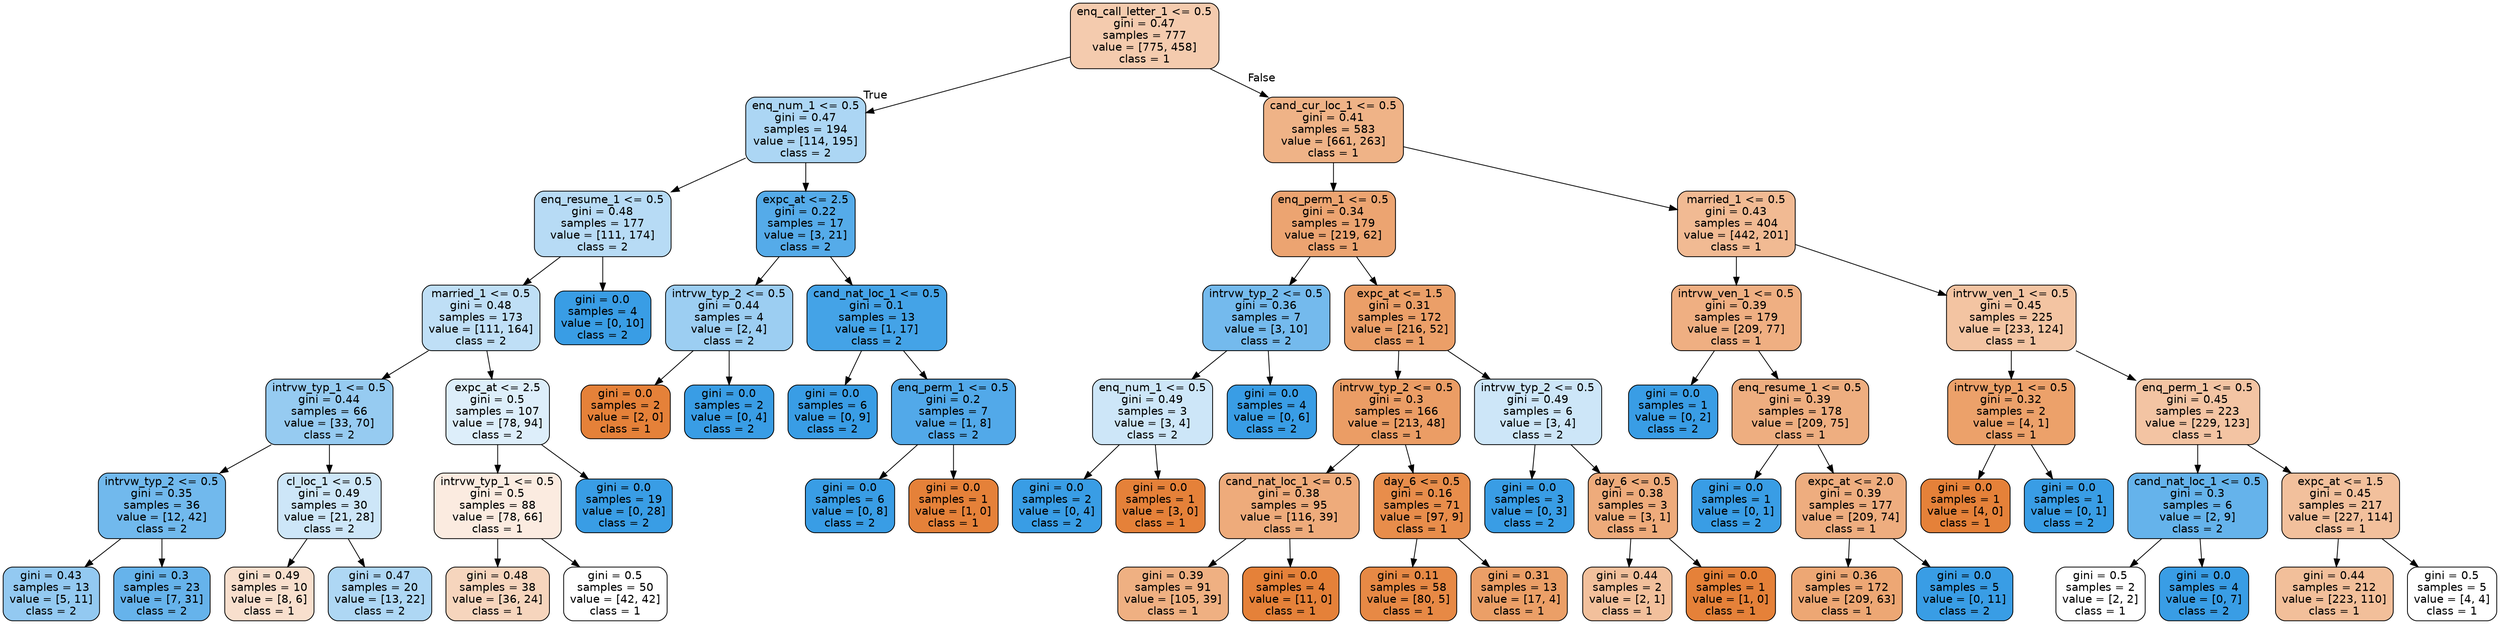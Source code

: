 digraph Tree {
node [shape=box, style="filled, rounded", color="black", fontname=helvetica] ;
edge [fontname=helvetica] ;
0 [label="enq_call_letter_1 <= 0.5\ngini = 0.47\nsamples = 777\nvalue = [775, 458]\nclass = 1", fillcolor="#e5813968"] ;
1 [label="enq_num_1 <= 0.5\ngini = 0.47\nsamples = 194\nvalue = [114, 195]\nclass = 2", fillcolor="#399de56a"] ;
0 -> 1 [labeldistance=2.5, labelangle=45, headlabel="True"] ;
2 [label="enq_resume_1 <= 0.5\ngini = 0.48\nsamples = 177\nvalue = [111, 174]\nclass = 2", fillcolor="#399de55c"] ;
1 -> 2 ;
3 [label="married_1 <= 0.5\ngini = 0.48\nsamples = 173\nvalue = [111, 164]\nclass = 2", fillcolor="#399de552"] ;
2 -> 3 ;
4 [label="intrvw_typ_1 <= 0.5\ngini = 0.44\nsamples = 66\nvalue = [33, 70]\nclass = 2", fillcolor="#399de587"] ;
3 -> 4 ;
5 [label="intrvw_typ_2 <= 0.5\ngini = 0.35\nsamples = 36\nvalue = [12, 42]\nclass = 2", fillcolor="#399de5b6"] ;
4 -> 5 ;
6 [label="gini = 0.43\nsamples = 13\nvalue = [5, 11]\nclass = 2", fillcolor="#399de58b"] ;
5 -> 6 ;
7 [label="gini = 0.3\nsamples = 23\nvalue = [7, 31]\nclass = 2", fillcolor="#399de5c5"] ;
5 -> 7 ;
8 [label="cl_loc_1 <= 0.5\ngini = 0.49\nsamples = 30\nvalue = [21, 28]\nclass = 2", fillcolor="#399de540"] ;
4 -> 8 ;
9 [label="gini = 0.49\nsamples = 10\nvalue = [8, 6]\nclass = 1", fillcolor="#e5813940"] ;
8 -> 9 ;
10 [label="gini = 0.47\nsamples = 20\nvalue = [13, 22]\nclass = 2", fillcolor="#399de568"] ;
8 -> 10 ;
11 [label="expc_at <= 2.5\ngini = 0.5\nsamples = 107\nvalue = [78, 94]\nclass = 2", fillcolor="#399de52b"] ;
3 -> 11 ;
12 [label="intrvw_typ_1 <= 0.5\ngini = 0.5\nsamples = 88\nvalue = [78, 66]\nclass = 1", fillcolor="#e5813927"] ;
11 -> 12 ;
13 [label="gini = 0.48\nsamples = 38\nvalue = [36, 24]\nclass = 1", fillcolor="#e5813955"] ;
12 -> 13 ;
14 [label="gini = 0.5\nsamples = 50\nvalue = [42, 42]\nclass = 1", fillcolor="#e5813900"] ;
12 -> 14 ;
15 [label="gini = 0.0\nsamples = 19\nvalue = [0, 28]\nclass = 2", fillcolor="#399de5ff"] ;
11 -> 15 ;
16 [label="gini = 0.0\nsamples = 4\nvalue = [0, 10]\nclass = 2", fillcolor="#399de5ff"] ;
2 -> 16 ;
17 [label="expc_at <= 2.5\ngini = 0.22\nsamples = 17\nvalue = [3, 21]\nclass = 2", fillcolor="#399de5db"] ;
1 -> 17 ;
18 [label="intrvw_typ_2 <= 0.5\ngini = 0.44\nsamples = 4\nvalue = [2, 4]\nclass = 2", fillcolor="#399de57f"] ;
17 -> 18 ;
19 [label="gini = 0.0\nsamples = 2\nvalue = [2, 0]\nclass = 1", fillcolor="#e58139ff"] ;
18 -> 19 ;
20 [label="gini = 0.0\nsamples = 2\nvalue = [0, 4]\nclass = 2", fillcolor="#399de5ff"] ;
18 -> 20 ;
21 [label="cand_nat_loc_1 <= 0.5\ngini = 0.1\nsamples = 13\nvalue = [1, 17]\nclass = 2", fillcolor="#399de5f0"] ;
17 -> 21 ;
22 [label="gini = 0.0\nsamples = 6\nvalue = [0, 9]\nclass = 2", fillcolor="#399de5ff"] ;
21 -> 22 ;
23 [label="enq_perm_1 <= 0.5\ngini = 0.2\nsamples = 7\nvalue = [1, 8]\nclass = 2", fillcolor="#399de5df"] ;
21 -> 23 ;
24 [label="gini = 0.0\nsamples = 6\nvalue = [0, 8]\nclass = 2", fillcolor="#399de5ff"] ;
23 -> 24 ;
25 [label="gini = 0.0\nsamples = 1\nvalue = [1, 0]\nclass = 1", fillcolor="#e58139ff"] ;
23 -> 25 ;
26 [label="cand_cur_loc_1 <= 0.5\ngini = 0.41\nsamples = 583\nvalue = [661, 263]\nclass = 1", fillcolor="#e581399a"] ;
0 -> 26 [labeldistance=2.5, labelangle=-45, headlabel="False"] ;
27 [label="enq_perm_1 <= 0.5\ngini = 0.34\nsamples = 179\nvalue = [219, 62]\nclass = 1", fillcolor="#e58139b7"] ;
26 -> 27 ;
28 [label="intrvw_typ_2 <= 0.5\ngini = 0.36\nsamples = 7\nvalue = [3, 10]\nclass = 2", fillcolor="#399de5b3"] ;
27 -> 28 ;
29 [label="enq_num_1 <= 0.5\ngini = 0.49\nsamples = 3\nvalue = [3, 4]\nclass = 2", fillcolor="#399de540"] ;
28 -> 29 ;
30 [label="gini = 0.0\nsamples = 2\nvalue = [0, 4]\nclass = 2", fillcolor="#399de5ff"] ;
29 -> 30 ;
31 [label="gini = 0.0\nsamples = 1\nvalue = [3, 0]\nclass = 1", fillcolor="#e58139ff"] ;
29 -> 31 ;
32 [label="gini = 0.0\nsamples = 4\nvalue = [0, 6]\nclass = 2", fillcolor="#399de5ff"] ;
28 -> 32 ;
33 [label="expc_at <= 1.5\ngini = 0.31\nsamples = 172\nvalue = [216, 52]\nclass = 1", fillcolor="#e58139c2"] ;
27 -> 33 ;
34 [label="intrvw_typ_2 <= 0.5\ngini = 0.3\nsamples = 166\nvalue = [213, 48]\nclass = 1", fillcolor="#e58139c6"] ;
33 -> 34 ;
35 [label="cand_nat_loc_1 <= 0.5\ngini = 0.38\nsamples = 95\nvalue = [116, 39]\nclass = 1", fillcolor="#e58139a9"] ;
34 -> 35 ;
36 [label="gini = 0.39\nsamples = 91\nvalue = [105, 39]\nclass = 1", fillcolor="#e58139a0"] ;
35 -> 36 ;
37 [label="gini = 0.0\nsamples = 4\nvalue = [11, 0]\nclass = 1", fillcolor="#e58139ff"] ;
35 -> 37 ;
38 [label="day_6 <= 0.5\ngini = 0.16\nsamples = 71\nvalue = [97, 9]\nclass = 1", fillcolor="#e58139e7"] ;
34 -> 38 ;
39 [label="gini = 0.11\nsamples = 58\nvalue = [80, 5]\nclass = 1", fillcolor="#e58139ef"] ;
38 -> 39 ;
40 [label="gini = 0.31\nsamples = 13\nvalue = [17, 4]\nclass = 1", fillcolor="#e58139c3"] ;
38 -> 40 ;
41 [label="intrvw_typ_2 <= 0.5\ngini = 0.49\nsamples = 6\nvalue = [3, 4]\nclass = 2", fillcolor="#399de540"] ;
33 -> 41 ;
42 [label="gini = 0.0\nsamples = 3\nvalue = [0, 3]\nclass = 2", fillcolor="#399de5ff"] ;
41 -> 42 ;
43 [label="day_6 <= 0.5\ngini = 0.38\nsamples = 3\nvalue = [3, 1]\nclass = 1", fillcolor="#e58139aa"] ;
41 -> 43 ;
44 [label="gini = 0.44\nsamples = 2\nvalue = [2, 1]\nclass = 1", fillcolor="#e581397f"] ;
43 -> 44 ;
45 [label="gini = 0.0\nsamples = 1\nvalue = [1, 0]\nclass = 1", fillcolor="#e58139ff"] ;
43 -> 45 ;
46 [label="married_1 <= 0.5\ngini = 0.43\nsamples = 404\nvalue = [442, 201]\nclass = 1", fillcolor="#e581398b"] ;
26 -> 46 ;
47 [label="intrvw_ven_1 <= 0.5\ngini = 0.39\nsamples = 179\nvalue = [209, 77]\nclass = 1", fillcolor="#e58139a1"] ;
46 -> 47 ;
48 [label="gini = 0.0\nsamples = 1\nvalue = [0, 2]\nclass = 2", fillcolor="#399de5ff"] ;
47 -> 48 ;
49 [label="enq_resume_1 <= 0.5\ngini = 0.39\nsamples = 178\nvalue = [209, 75]\nclass = 1", fillcolor="#e58139a3"] ;
47 -> 49 ;
50 [label="gini = 0.0\nsamples = 1\nvalue = [0, 1]\nclass = 2", fillcolor="#399de5ff"] ;
49 -> 50 ;
51 [label="expc_at <= 2.0\ngini = 0.39\nsamples = 177\nvalue = [209, 74]\nclass = 1", fillcolor="#e58139a5"] ;
49 -> 51 ;
52 [label="gini = 0.36\nsamples = 172\nvalue = [209, 63]\nclass = 1", fillcolor="#e58139b2"] ;
51 -> 52 ;
53 [label="gini = 0.0\nsamples = 5\nvalue = [0, 11]\nclass = 2", fillcolor="#399de5ff"] ;
51 -> 53 ;
54 [label="intrvw_ven_1 <= 0.5\ngini = 0.45\nsamples = 225\nvalue = [233, 124]\nclass = 1", fillcolor="#e5813977"] ;
46 -> 54 ;
55 [label="intrvw_typ_1 <= 0.5\ngini = 0.32\nsamples = 2\nvalue = [4, 1]\nclass = 1", fillcolor="#e58139bf"] ;
54 -> 55 ;
56 [label="gini = 0.0\nsamples = 1\nvalue = [4, 0]\nclass = 1", fillcolor="#e58139ff"] ;
55 -> 56 ;
57 [label="gini = 0.0\nsamples = 1\nvalue = [0, 1]\nclass = 2", fillcolor="#399de5ff"] ;
55 -> 57 ;
58 [label="enq_perm_1 <= 0.5\ngini = 0.45\nsamples = 223\nvalue = [229, 123]\nclass = 1", fillcolor="#e5813976"] ;
54 -> 58 ;
59 [label="cand_nat_loc_1 <= 0.5\ngini = 0.3\nsamples = 6\nvalue = [2, 9]\nclass = 2", fillcolor="#399de5c6"] ;
58 -> 59 ;
60 [label="gini = 0.5\nsamples = 2\nvalue = [2, 2]\nclass = 1", fillcolor="#e5813900"] ;
59 -> 60 ;
61 [label="gini = 0.0\nsamples = 4\nvalue = [0, 7]\nclass = 2", fillcolor="#399de5ff"] ;
59 -> 61 ;
62 [label="expc_at <= 1.5\ngini = 0.45\nsamples = 217\nvalue = [227, 114]\nclass = 1", fillcolor="#e581397f"] ;
58 -> 62 ;
63 [label="gini = 0.44\nsamples = 212\nvalue = [223, 110]\nclass = 1", fillcolor="#e5813981"] ;
62 -> 63 ;
64 [label="gini = 0.5\nsamples = 5\nvalue = [4, 4]\nclass = 1", fillcolor="#e5813900"] ;
62 -> 64 ;
}